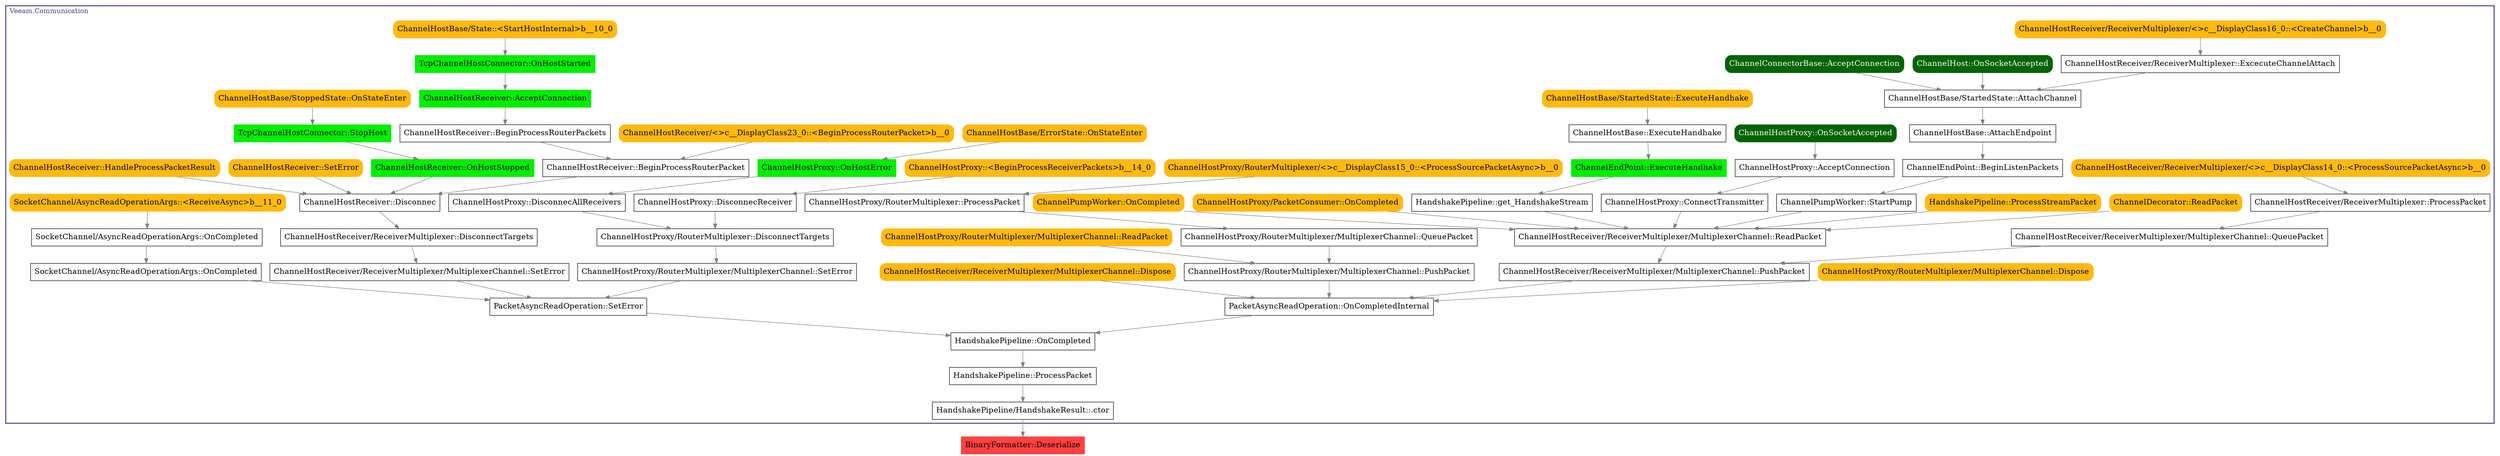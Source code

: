 digraph G {
node [fontsize = 16];
0 [label="BinaryFormatter::Deserialize", shape="box", style="filled", fillcolor="brown1", color="brown1"];
subgraph cluster_0 {
label="Veeam.Communication";
color=darkslateblue;
fontcolor=darkslateblue;
penwidth=2;
labeljust=l;
1 [label="HandshakePipeline/HandshakeResult::.ctor", shape="box"];
2 [label="HandshakePipeline::ProcessPacket", shape="box"];
3 [label="HandshakePipeline::OnCompleted", shape="box"];
4 [label="PacketAsyncReadOperation::SetError", shape="box"];
5 [label="PacketAsyncReadOperation::OnCompletedInternal", shape="box"];
6 [label="ChannelHostReceiver/ReceiverMultiplexer/MultiplexerChannel::SetError", shape="box"];
7 [label="ChannelHostProxy/RouterMultiplexer/MultiplexerChannel::SetError", shape="box"];
8 [label="SocketChannel/AsyncReadOperationArgs::OnCompleted", shape="box"];
9 [label="ChannelHostReceiver/ReceiverMultiplexer/MultiplexerChannel::PushPacket", shape="box"];
10 [label="ChannelHostReceiver/ReceiverMultiplexer/MultiplexerChannel::Dispose", shape="box", style="filled, rounded", fillcolor="darkgoldenrod1", color="darkgoldenrod1"];
11 [label="ChannelHostProxy/RouterMultiplexer/MultiplexerChannel::PushPacket", shape="box"];
12 [label="ChannelHostProxy/RouterMultiplexer/MultiplexerChannel::Dispose", shape="box", style="filled, rounded", fillcolor="darkgoldenrod1", color="darkgoldenrod1"];
13 [label="ChannelHostReceiver/ReceiverMultiplexer::DisconnectTargets", shape="box"];
14 [label="ChannelHostProxy/RouterMultiplexer::DisconnectTargets", shape="box"];
15 [label="SocketChannel/AsyncReadOperationArgs::OnCompleted", shape="box"];
16 [label="ChannelHostReceiver/ReceiverMultiplexer/MultiplexerChannel::QueuePacket", shape="box"];
17 [label="ChannelHostReceiver/ReceiverMultiplexer/MultiplexerChannel::ReadPacket", shape="box"];
18 [label="ChannelHostProxy/RouterMultiplexer/MultiplexerChannel::QueuePacket", shape="box"];
19 [label="ChannelHostProxy/RouterMultiplexer/MultiplexerChannel::ReadPacket", shape="box", style="filled, rounded", fillcolor="darkgoldenrod1", color="darkgoldenrod1"];
20 [label="ChannelHostReceiver::Disconnec", shape="box"];
21 [label="ChannelHostProxy::DisconnecReceiver", shape="box"];
22 [label="ChannelHostProxy::DisconnecAllReceivers", shape="box"];
23 [label="SocketChannel/AsyncReadOperationArgs::<ReceiveAsync>b__11_0", shape="box", style="filled, rounded", fillcolor="darkgoldenrod1", color="darkgoldenrod1"];
24 [label="ChannelHostReceiver/ReceiverMultiplexer::ProcessPacket", shape="box"];
25 [label="ChannelHostProxy::ConnectTransmitter", shape="box"];
26 [label="ChannelHostProxy/PacketConsumer::OnCompleted", shape="box", style="filled, rounded", fillcolor="darkgoldenrod1", color="darkgoldenrod1"];
27 [label="ChannelPumpWorker::StartPump", shape="box"];
28 [label="ChannelPumpWorker::OnCompleted", shape="box", style="filled, rounded", fillcolor="darkgoldenrod1", color="darkgoldenrod1"];
29 [label="ChannelDecorator::ReadPacket", shape="box", style="filled, rounded", fillcolor="darkgoldenrod1", color="darkgoldenrod1"];
30 [label="HandshakePipeline::get_HandshakeStream", shape="box"];
31 [label="HandshakePipeline::ProcessStreamPacket", shape="box", style="filled, rounded", fillcolor="darkgoldenrod1", color="darkgoldenrod1"];
32 [label="ChannelHostProxy/RouterMultiplexer::ProcessPacket", shape="box"];
33 [label="ChannelHostReceiver::OnHostStopped", shape="box", style="filled", fillcolor="green2", color="green2"];
34 [label="ChannelHostReceiver::SetError", shape="box", style="filled, rounded", fillcolor="darkgoldenrod1", color="darkgoldenrod1"];
35 [label="ChannelHostReceiver::BeginProcessRouterPacket", shape="box"];
36 [label="ChannelHostReceiver::HandleProcessPacketResult", shape="box", style="filled, rounded", fillcolor="darkgoldenrod1", color="darkgoldenrod1"];
37 [label="ChannelHostProxy::<BeginProcessReceiverPackets>b__14_0", shape="box", style="filled, rounded", fillcolor="darkgoldenrod1", color="darkgoldenrod1"];
38 [label="ChannelHostProxy::OnHostError", shape="box", style="filled", fillcolor="green2", color="green2"];
39 [label="ChannelHostReceiver/ReceiverMultiplexer/<>c__DisplayClass14_0::<ProcessSourcePacketAsync>b__0", shape="box", style="filled, rounded", fillcolor="darkgoldenrod1", color="darkgoldenrod1"];
40 [label="ChannelHostProxy::AcceptConnection", shape="box"];
41 [label="ChannelEndPoint::BeginListenPackets", shape="box"];
42 [label="ChannelEndPoint::ExecuteHandhake", shape="box", style="filled", fillcolor="green2", color="green2"];
43 [label="ChannelHostProxy/RouterMultiplexer/<>c__DisplayClass15_0::<ProcessSourcePacketAsync>b__0", shape="box", style="filled, rounded", fillcolor="darkgoldenrod1", color="darkgoldenrod1"];
44 [label="TcpChannelHostConnector::StopHost", shape="box", style="filled", fillcolor="green2", color="green2"];
45 [label="ChannelHostReceiver::BeginProcessRouterPackets", shape="box"];
46 [label="ChannelHostReceiver/<>c__DisplayClass23_0::<BeginProcessRouterPacket>b__0", shape="box", style="filled, rounded", fillcolor="darkgoldenrod1", color="darkgoldenrod1"];
47 [label="ChannelHostBase/ErrorState::OnStateEnter", shape="box", style="filled, rounded", fillcolor="darkgoldenrod1", color="darkgoldenrod1"];
48 [label="ChannelHostProxy::OnSocketAccepted", shape="box", style="filled, rounded", fillcolor="darkgreen", color="darkgreen", fontcolor="white"];
49 [label="ChannelHostBase::AttachEndpoint", shape="box"];
50 [label="ChannelHostBase::ExecuteHandhake", shape="box"];
51 [label="ChannelHostBase/StoppedState::OnStateEnter", shape="box", style="filled, rounded", fillcolor="darkgoldenrod1", color="darkgoldenrod1"];
52 [label="ChannelHostReceiver::AcceptConnection", shape="box", style="filled", fillcolor="green2", color="green2"];
53 [label="ChannelHostBase/StartedState::AttachChannel", shape="box"];
54 [label="ChannelHostBase/StartedState::ExecuteHandhake", shape="box", style="filled, rounded", fillcolor="darkgoldenrod1", color="darkgoldenrod1"];
55 [label="TcpChannelHostConnector::OnHostStarted", shape="box", style="filled", fillcolor="green2", color="green2"];
56 [label="ChannelHost::OnSocketAccepted", shape="box", style="filled, rounded", fillcolor="darkgreen", color="darkgreen", fontcolor="white"];
57 [label="ChannelHostReceiver/ReceiverMultiplexer::ExcecuteChannelAttach", shape="box"];
58 [label="ChannelConnectorBase::AcceptConnection", shape="box", style="filled, rounded", fillcolor="darkgreen", color="darkgreen", fontcolor="white"];
59 [label="ChannelHostBase/State::<StartHostInternal>b__10_0", shape="box", style="filled, rounded", fillcolor="darkgoldenrod1", color="darkgoldenrod1"];
60 [label="ChannelHostReceiver/ReceiverMultiplexer/<>c__DisplayClass16_0::<CreateChannel>b__0", shape="box", style="filled, rounded", fillcolor="darkgoldenrod1", color="darkgoldenrod1"];
}
1 -> 0 [color="gray50"];
2 -> 1 [color="gray50"];
3 -> 2 [color="gray50"];
4 -> 3 [color="gray50"];
5 -> 3 [color="gray50"];
6 -> 4 [color="gray50"];
7 -> 4 [color="gray50"];
8 -> 4 [color="gray50"];
9 -> 5 [color="gray50"];
10 -> 5 [color="gray50"];
11 -> 5 [color="gray50"];
12 -> 5 [color="gray50"];
13 -> 6 [color="gray50"];
14 -> 7 [color="gray50"];
15 -> 8 [color="gray50"];
16 -> 9 [color="gray50"];
17 -> 9 [color="gray50"];
18 -> 11 [color="gray50"];
19 -> 11 [color="gray50"];
20 -> 13 [color="gray50"];
21 -> 14 [color="gray50"];
22 -> 14 [color="gray50"];
23 -> 15 [color="gray50"];
24 -> 16 [color="gray50"];
25 -> 17 [color="gray50"];
26 -> 17 [color="gray50"];
27 -> 17 [color="gray50"];
28 -> 17 [color="gray50"];
29 -> 17 [color="gray50"];
30 -> 17 [color="gray50"];
31 -> 17 [color="gray50"];
32 -> 18 [color="gray50"];
33 -> 20 [color="gray50"];
34 -> 20 [color="gray50"];
35 -> 20 [color="gray50"];
36 -> 20 [color="gray50"];
37 -> 21 [color="gray50"];
38 -> 22 [color="gray50"];
39 -> 24 [color="gray50"];
40 -> 25 [color="gray50"];
41 -> 27 [color="gray50"];
42 -> 30 [color="gray50"];
43 -> 32 [color="gray50"];
44 -> 33 [color="gray50"];
45 -> 35 [color="gray50"];
46 -> 35 [color="gray50"];
47 -> 38 [color="gray50"];
48 -> 40 [color="gray50"];
49 -> 41 [color="gray50"];
50 -> 42 [color="gray50"];
51 -> 44 [color="gray50"];
52 -> 45 [color="gray50"];
53 -> 49 [color="gray50"];
54 -> 50 [color="gray50"];
55 -> 52 [color="gray50"];
56 -> 53 [color="gray50"];
57 -> 53 [color="gray50"];
58 -> 53 [color="gray50"];
59 -> 55 [color="gray50"];
60 -> 57 [color="gray50"];
}
